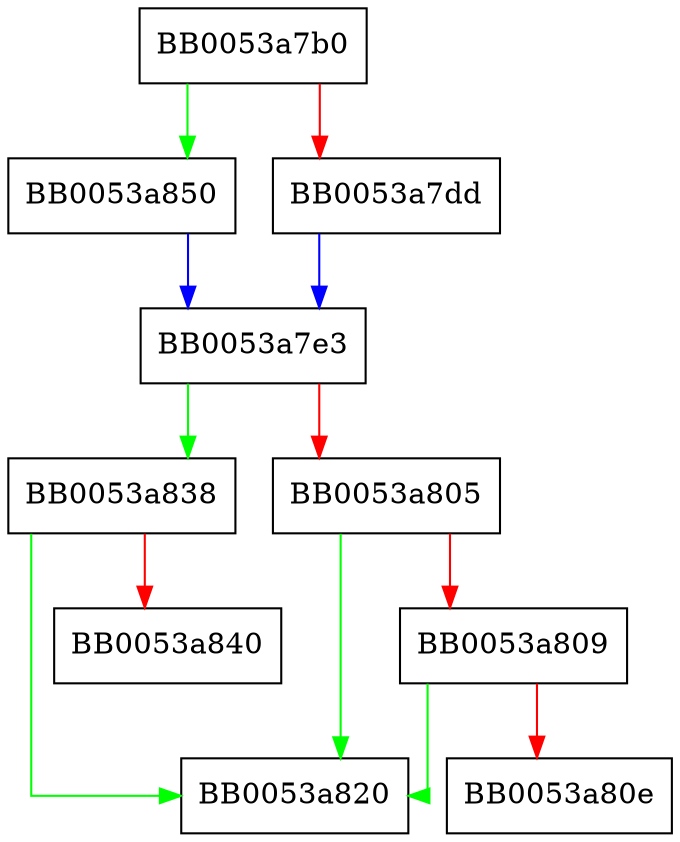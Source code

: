 digraph mem_ctrl {
  node [shape="box"];
  graph [splines=ortho];
  BB0053a7b0 -> BB0053a850 [color="green"];
  BB0053a7b0 -> BB0053a7dd [color="red"];
  BB0053a7dd -> BB0053a7e3 [color="blue"];
  BB0053a7e3 -> BB0053a838 [color="green"];
  BB0053a7e3 -> BB0053a805 [color="red"];
  BB0053a805 -> BB0053a820 [color="green"];
  BB0053a805 -> BB0053a809 [color="red"];
  BB0053a809 -> BB0053a820 [color="green"];
  BB0053a809 -> BB0053a80e [color="red"];
  BB0053a838 -> BB0053a820 [color="green"];
  BB0053a838 -> BB0053a840 [color="red"];
  BB0053a850 -> BB0053a7e3 [color="blue"];
}